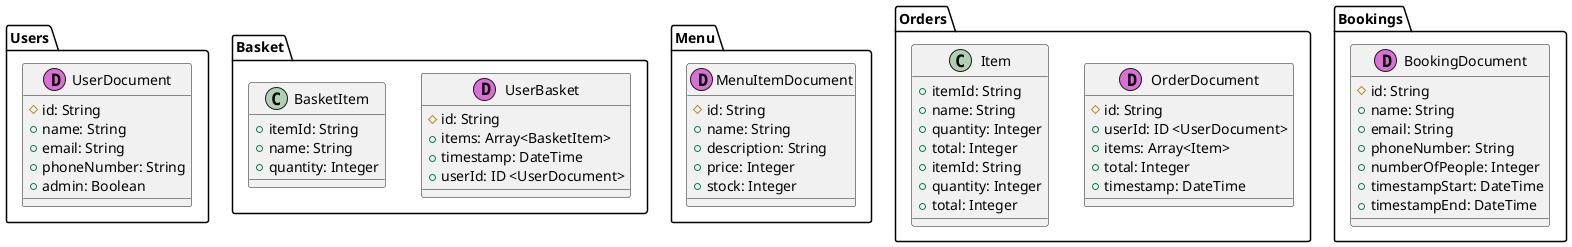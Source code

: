 @startuml DoctorNowPlanDataModel
package Users <<folder>> {
    class UserDocument <<(D,orchid)>> {
        #id: String
        +name: String
        +email: String
        +phoneNumber: String
        +admin: Boolean
    }
}

package Basket <<folder>> {
    class UserBasket <<(D,orchid)>> {
        #id: String
        +items: Array<BasketItem>
        +timestamp: DateTime
        +userId: ID <UserDocument>
    }

    class BasketItem {
        +itemId: String
        +name: String
        +quantity: Integer
    }
}

package Menu <<folder>> {
    class MenuItemDocument <<(D,orchid)>> {
        #id: String
        +name: String
        +description: String
        +price: Integer
        +stock: Integer
    }
}


package Orders <<folder>> {
    class OrderDocument <<(D,orchid)>> {
        #id: String
        +userId: ID <UserDocument>
        +items: Array<Item>
        +total: Integer
        +timestamp: DateTime
    }

    class Item {
        +itemId: String
        +name: String
        +quantity: Integer
        +total: Integer
    }

    class Item {
        +itemId: String
        +quantity: Integer
        +total: Integer
    }
}

package Bookings <<folder>> {
    class BookingDocument <<(D,orchid)>> {
        #id: String
        +name: String
        +email: String
        +phoneNumber: String
        +numberOfPeople: Integer
        +timestampStart: DateTime
        +timestampEnd: DateTime
    }
}

@enduml